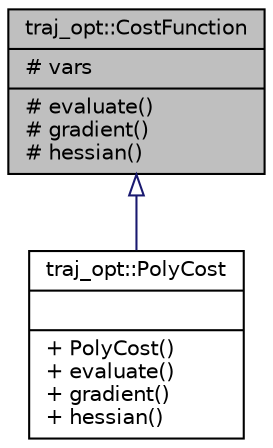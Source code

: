 digraph "traj_opt::CostFunction"
{
 // LATEX_PDF_SIZE
  edge [fontname="Helvetica",fontsize="10",labelfontname="Helvetica",labelfontsize="10"];
  node [fontname="Helvetica",fontsize="10",shape=record];
  Node1 [label="{traj_opt::CostFunction\n|# vars\l|# evaluate()\l# gradient()\l# hessian()\l}",height=0.2,width=0.4,color="black", fillcolor="grey75", style="filled", fontcolor="black",tooltip=" "];
  Node1 -> Node2 [dir="back",color="midnightblue",fontsize="10",style="solid",arrowtail="onormal",fontname="Helvetica"];
  Node2 [label="{traj_opt::PolyCost\n||+ PolyCost()\l+ evaluate()\l+ gradient()\l+ hessian()\l}",height=0.2,width=0.4,color="black", fillcolor="white", style="filled",URL="$classtraj__opt_1_1PolyCost.html",tooltip=" "];
}
